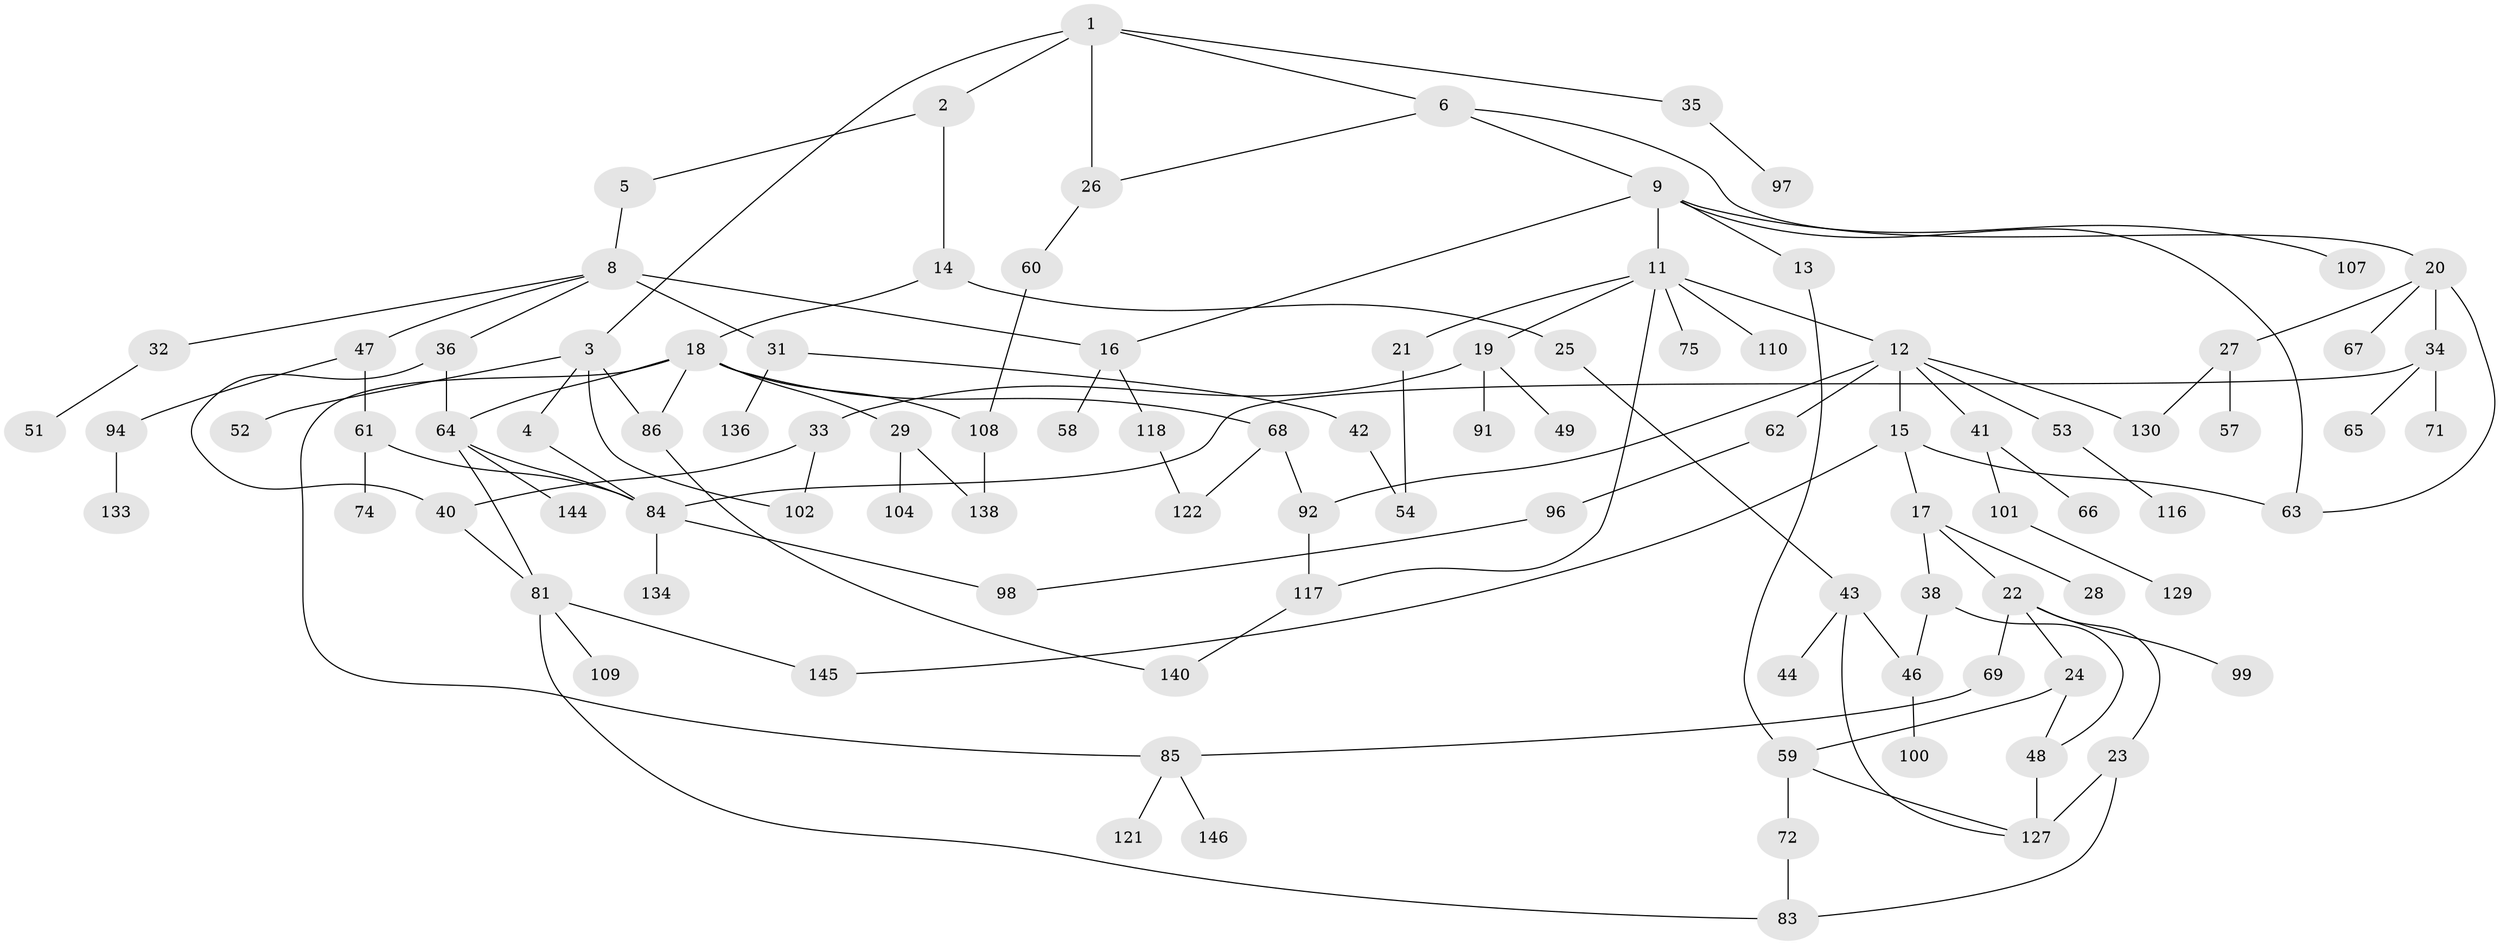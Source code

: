 // original degree distribution, {5: 0.07482993197278912, 3: 0.19727891156462585, 2: 0.2925170068027211, 4: 0.11564625850340136, 8: 0.006802721088435374, 7: 0.006802721088435374, 1: 0.30612244897959184}
// Generated by graph-tools (version 1.1) at 2025/41/03/06/25 10:41:28]
// undirected, 100 vertices, 130 edges
graph export_dot {
graph [start="1"]
  node [color=gray90,style=filled];
  1 [super="+7"];
  2;
  3 [super="+77"];
  4;
  5;
  6 [super="+73"];
  8 [super="+30"];
  9 [super="+10"];
  11 [super="+90"];
  12;
  13 [super="+115"];
  14 [super="+80"];
  15 [super="+93"];
  16 [super="+128"];
  17;
  18 [super="+37"];
  19;
  20 [super="+39"];
  21 [super="+125"];
  22;
  23 [super="+50"];
  24;
  25;
  26 [super="+55"];
  27 [super="+56"];
  28 [super="+45"];
  29;
  31;
  32 [super="+79"];
  33;
  34;
  35;
  36 [super="+120"];
  38;
  40 [super="+135"];
  41;
  42;
  43 [super="+111"];
  44;
  46 [super="+132"];
  47 [super="+78"];
  48 [super="+105"];
  49;
  51 [super="+114"];
  52 [super="+139"];
  53 [super="+141"];
  54 [super="+89"];
  57 [super="+124"];
  58;
  59 [super="+143"];
  60 [super="+147"];
  61 [super="+76"];
  62 [super="+82"];
  63 [super="+131"];
  64 [super="+70"];
  65;
  66;
  67 [super="+87"];
  68 [super="+113"];
  69;
  71;
  72;
  74;
  75;
  81 [super="+103"];
  83 [super="+123"];
  84 [super="+88"];
  85 [super="+126"];
  86;
  91 [super="+95"];
  92;
  94;
  96;
  97;
  98;
  99;
  100;
  101 [super="+106"];
  102;
  104 [super="+112"];
  107;
  108 [super="+119"];
  109;
  110;
  116;
  117 [super="+137"];
  118 [super="+142"];
  121;
  122;
  127;
  129;
  130;
  133;
  134;
  136;
  138;
  140;
  144;
  145;
  146;
  1 -- 2;
  1 -- 3;
  1 -- 6;
  1 -- 26;
  1 -- 35;
  2 -- 5;
  2 -- 14;
  3 -- 4;
  3 -- 52;
  3 -- 86;
  3 -- 102;
  4 -- 84;
  5 -- 8;
  6 -- 9;
  6 -- 20;
  6 -- 26;
  8 -- 36;
  8 -- 47;
  8 -- 32;
  8 -- 31;
  8 -- 16;
  9 -- 11;
  9 -- 16;
  9 -- 107;
  9 -- 13;
  9 -- 63;
  11 -- 12;
  11 -- 19;
  11 -- 21;
  11 -- 75;
  11 -- 110;
  11 -- 117;
  12 -- 15;
  12 -- 41;
  12 -- 53;
  12 -- 62;
  12 -- 92;
  12 -- 130;
  13 -- 59;
  14 -- 18;
  14 -- 25;
  15 -- 17;
  15 -- 63;
  15 -- 145;
  16 -- 58;
  16 -- 118;
  17 -- 22;
  17 -- 28;
  17 -- 38;
  18 -- 29;
  18 -- 64;
  18 -- 86;
  18 -- 108;
  18 -- 85;
  18 -- 68;
  19 -- 33;
  19 -- 49;
  19 -- 91;
  20 -- 27;
  20 -- 34;
  20 -- 63;
  20 -- 67;
  21 -- 54;
  22 -- 23;
  22 -- 24;
  22 -- 69;
  22 -- 99;
  23 -- 83;
  23 -- 127 [weight=2];
  24 -- 59;
  24 -- 48;
  25 -- 43;
  26 -- 60;
  27 -- 57;
  27 -- 130;
  29 -- 104;
  29 -- 138;
  31 -- 42;
  31 -- 136;
  32 -- 51;
  33 -- 102;
  33 -- 40;
  34 -- 65;
  34 -- 71;
  34 -- 84;
  35 -- 97;
  36 -- 40;
  36 -- 64;
  38 -- 46;
  38 -- 48;
  40 -- 81;
  41 -- 66;
  41 -- 101;
  42 -- 54;
  43 -- 44;
  43 -- 127;
  43 -- 46;
  46 -- 100;
  47 -- 61;
  47 -- 94;
  48 -- 127;
  53 -- 116;
  59 -- 72;
  59 -- 127;
  60 -- 108;
  61 -- 74;
  61 -- 84;
  62 -- 96;
  64 -- 144;
  64 -- 84;
  64 -- 81;
  68 -- 122;
  68 -- 92;
  69 -- 85;
  72 -- 83;
  81 -- 109;
  81 -- 145;
  81 -- 83;
  84 -- 98;
  84 -- 134;
  85 -- 121;
  85 -- 146;
  86 -- 140;
  92 -- 117;
  94 -- 133;
  96 -- 98;
  101 -- 129;
  108 -- 138;
  117 -- 140;
  118 -- 122;
}
